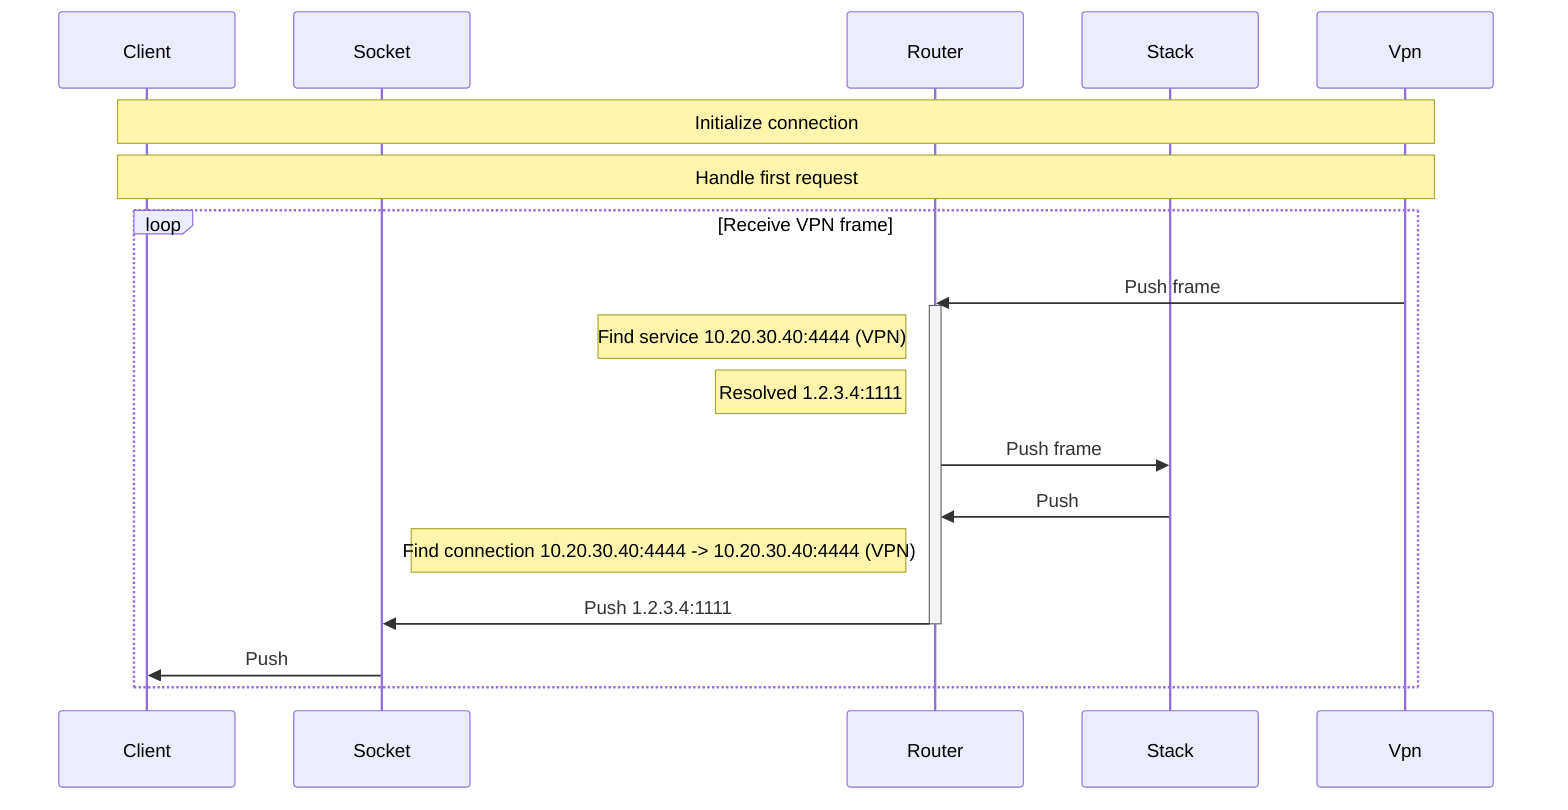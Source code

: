 sequenceDiagram
%% @config(./mermaid.json);

    participant Client;
    participant Socket;
    participant Router;
    participant Stack;
    participant Vpn;

    note over Client,Vpn: Initialize connection
    note over Client,Vpn: Handle first request

    loop Receive VPN frame

        Vpn->>Router: Push frame

        activate Router

            note left of Router: Find service 10.20.30.40:4444 (VPN)
            note left of Router: Resolved 1.2.3.4:1111

            Router->>Stack: Push frame
            Stack->>Router: Push

            note left of Router: Find connection 10.20.30.40:4444 -> 10.20.30.40:4444 (VPN)

            Router->>Socket: Push 1.2.3.4:1111

        deactivate Router

        Socket->>Client: Push

    end